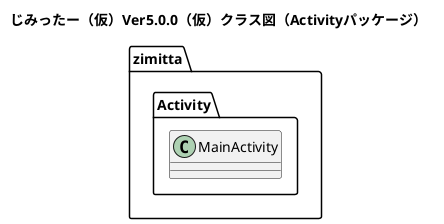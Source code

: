 @startuml

Title じみったー（仮）Ver5.0.0（仮）クラス図（Activityパッケージ）

package zimitta{
    package Activity{
        class MainActivity{

        }
    }
}
@enduml
